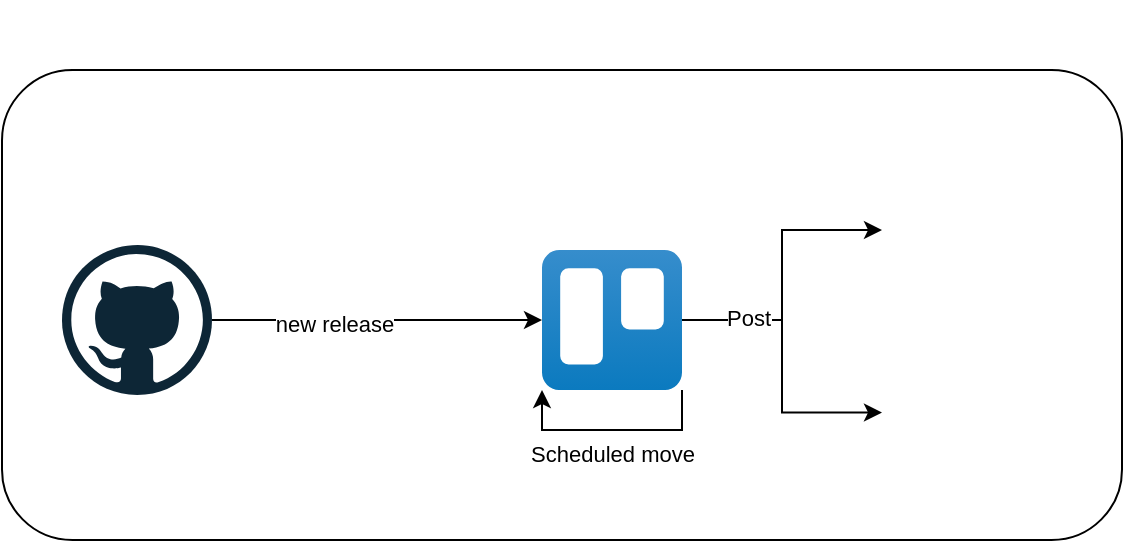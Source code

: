 <mxfile version="20.2.3" type="github"><diagram id="ekStOwDgE_GgzQ1rSgG-" name="Page-1"><mxGraphModel dx="869" dy="518" grid="1" gridSize="10" guides="1" tooltips="1" connect="1" arrows="1" fold="1" page="1" pageScale="1" pageWidth="850" pageHeight="1100" math="0" shadow="0"><root><mxCell id="0"/><mxCell id="1" parent="0"/><mxCell id="ZG3dlptr40uVOuNM1YLx-9" value="" style="rounded=1;whiteSpace=wrap;html=1;" vertex="1" parent="1"><mxGeometry x="170" y="135" width="560" height="235" as="geometry"/></mxCell><mxCell id="ZG3dlptr40uVOuNM1YLx-2" value="" style="shape=image;verticalLabelPosition=bottom;labelBackgroundColor=default;verticalAlign=top;aspect=fixed;imageAspect=0;image=https://appforwin10.com/wp-content/uploads/2019/02/IFTTT-App-for-Windows-10.png;" vertex="1" parent="1"><mxGeometry x="275" y="100" width="70" height="70" as="geometry"/></mxCell><mxCell id="ZG3dlptr40uVOuNM1YLx-18" style="edgeStyle=orthogonalEdgeStyle;rounded=0;orthogonalLoop=1;jettySize=auto;html=1;entryX=0;entryY=0.5;entryDx=0;entryDy=0;" edge="1" parent="1" source="ZG3dlptr40uVOuNM1YLx-3" target="ZG3dlptr40uVOuNM1YLx-16"><mxGeometry relative="1" as="geometry"/></mxCell><mxCell id="ZG3dlptr40uVOuNM1YLx-19" style="edgeStyle=orthogonalEdgeStyle;rounded=0;orthogonalLoop=1;jettySize=auto;html=1;entryX=0;entryY=0.5;entryDx=0;entryDy=0;" edge="1" parent="1" source="ZG3dlptr40uVOuNM1YLx-3" target="ZG3dlptr40uVOuNM1YLx-17"><mxGeometry relative="1" as="geometry"/></mxCell><mxCell id="ZG3dlptr40uVOuNM1YLx-20" value="Post" style="edgeLabel;html=1;align=center;verticalAlign=middle;resizable=0;points=[];" vertex="1" connectable="0" parent="ZG3dlptr40uVOuNM1YLx-19"><mxGeometry x="-0.558" y="1" relative="1" as="geometry"><mxPoint as="offset"/></mxGeometry></mxCell><mxCell id="ZG3dlptr40uVOuNM1YLx-3" value="" style="image;image=img/lib/atlassian/Trello_Logo.svg;" vertex="1" parent="1"><mxGeometry x="440" y="225" width="70" height="70" as="geometry"/></mxCell><mxCell id="ZG3dlptr40uVOuNM1YLx-5" value="" style="shape=image;verticalLabelPosition=bottom;labelBackgroundColor=default;verticalAlign=top;aspect=fixed;imageAspect=0;image=https://www.it.miami.edu/_assets/images/O365_Flow.png;" vertex="1" parent="1"><mxGeometry x="215" y="105" width="60" height="60" as="geometry"/></mxCell><mxCell id="ZG3dlptr40uVOuNM1YLx-11" style="edgeStyle=orthogonalEdgeStyle;rounded=0;orthogonalLoop=1;jettySize=auto;html=1;" edge="1" parent="1" source="ZG3dlptr40uVOuNM1YLx-10" target="ZG3dlptr40uVOuNM1YLx-3"><mxGeometry relative="1" as="geometry"/></mxCell><mxCell id="ZG3dlptr40uVOuNM1YLx-12" value="new release" style="edgeLabel;html=1;align=center;verticalAlign=middle;resizable=0;points=[];" vertex="1" connectable="0" parent="ZG3dlptr40uVOuNM1YLx-11"><mxGeometry x="-0.269" y="-2" relative="1" as="geometry"><mxPoint as="offset"/></mxGeometry></mxCell><mxCell id="ZG3dlptr40uVOuNM1YLx-10" value="" style="dashed=0;outlineConnect=0;html=1;align=center;labelPosition=center;verticalLabelPosition=bottom;verticalAlign=top;shape=mxgraph.weblogos.github" vertex="1" parent="1"><mxGeometry x="200" y="222.5" width="75" height="75" as="geometry"/></mxCell><mxCell id="ZG3dlptr40uVOuNM1YLx-13" style="edgeStyle=orthogonalEdgeStyle;rounded=0;orthogonalLoop=1;jettySize=auto;html=1;entryX=0;entryY=1;entryDx=0;entryDy=0;exitX=1;exitY=1;exitDx=0;exitDy=0;" edge="1" parent="1" source="ZG3dlptr40uVOuNM1YLx-3" target="ZG3dlptr40uVOuNM1YLx-3"><mxGeometry relative="1" as="geometry"/></mxCell><mxCell id="ZG3dlptr40uVOuNM1YLx-14" value="Scheduled move" style="edgeLabel;html=1;align=center;verticalAlign=middle;resizable=0;points=[];" vertex="1" connectable="0" parent="ZG3dlptr40uVOuNM1YLx-13"><mxGeometry x="0.178" relative="1" as="geometry"><mxPoint x="10" y="12" as="offset"/></mxGeometry></mxCell><mxCell id="ZG3dlptr40uVOuNM1YLx-16" value="" style="shape=image;html=1;verticalAlign=top;verticalLabelPosition=bottom;labelBackgroundColor=#ffffff;imageAspect=0;aspect=fixed;image=https://cdn2.iconfinder.com/data/icons/social-media-2285/512/1_Twitter3_colored_svg-128.png" vertex="1" parent="1"><mxGeometry x="610" y="180" width="70" height="70" as="geometry"/></mxCell><mxCell id="ZG3dlptr40uVOuNM1YLx-17" value="" style="shape=image;html=1;verticalAlign=top;verticalLabelPosition=bottom;labelBackgroundColor=#ffffff;imageAspect=0;aspect=fixed;image=https://cdn4.iconfinder.com/data/icons/social-media-flat-7/64/Social-media_LinkedIn-128.png" vertex="1" parent="1"><mxGeometry x="610" y="270" width="72.5" height="72.5" as="geometry"/></mxCell></root></mxGraphModel></diagram></mxfile>